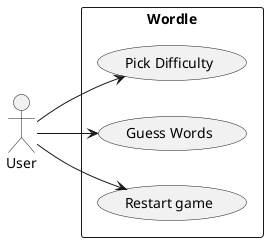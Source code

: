 @startuml usecase
left to right direction

actor User as user


rectangle Wordle {
  usecase "Pick Difficulty" as useCase1
  usecase "Guess Words" as useCase2
  usecase "Restart game" as useCase3
}

user --> useCase1
user --> useCase2
user --> useCase3

@enduml